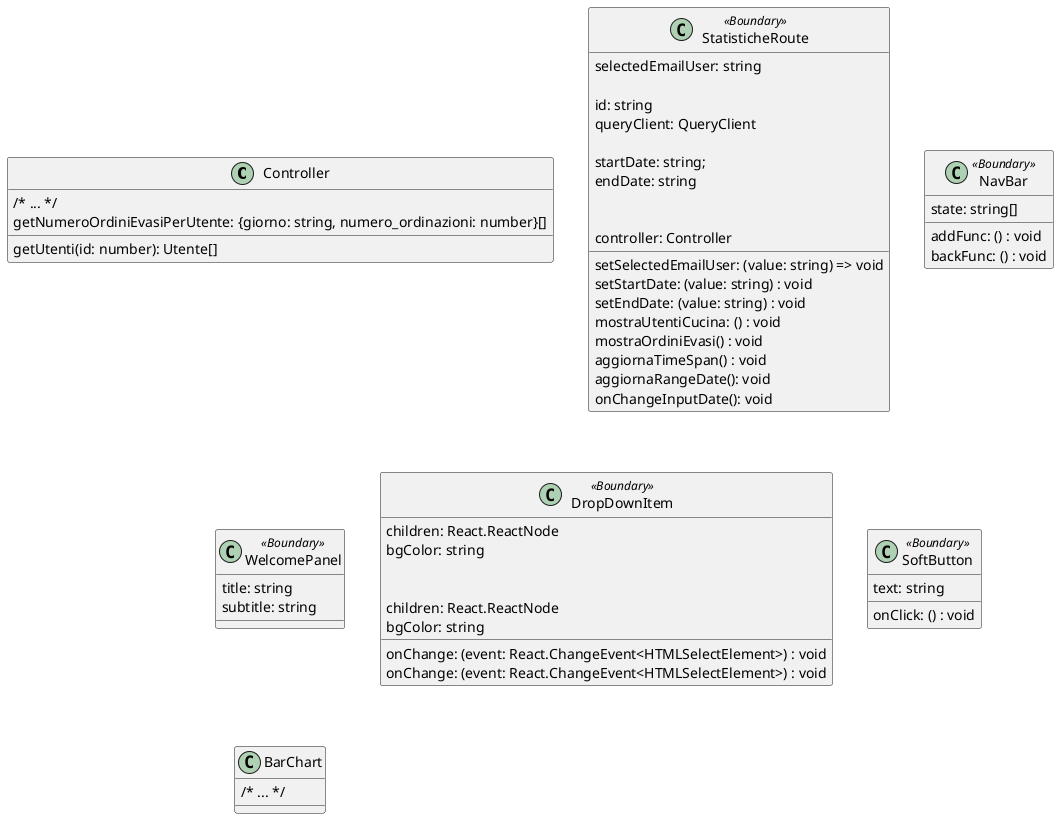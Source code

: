 @startuml Statistiche

class Controller {
    /* ... */
    getUtenti(id: number): Utente[]
    getNumeroOrdiniEvasiPerUtente: {giorno: string, numero_ordinazioni: number}[]

}

class StatisticheRoute <<Boundary>> {
  selectedEmailUser: string
  setSelectedEmailUser: (value: string) => void

  id: string
  queryClient: QueryClient

  startDate: string;
  endDate: string

  setStartDate: (value: string) : void
  setEndDate: (value: string) : void

  controller: Controller

  mostraUtentiCucina: () : void
  mostraOrdiniEvasi() : void
  aggiornaTimeSpan() : void
  aggiornaRangeDate(): void
  onChangeInputDate(): void

}

class NavBar <<Boundary>> {

	addFunc: () : void
	backFunc: () : void
	state: string[]
}

class WelcomePanel <<Boundary>> {

    title: string
    subtitle: string

}

class DropDownItem <<Boundary>> {

    children: React.ReactNode
    onChange: (event: React.ChangeEvent<HTMLSelectElement>) : void
    bgColor: string

}

class DropDownItem <<Boundary>> {

    children: React.ReactNode
    onChange: (event: React.ChangeEvent<HTMLSelectElement>) : void
    bgColor: string

}


class SoftButton <<Boundary>> {

    text: string
    onClick: () : void

}

class BarChart {
  /* ... */
}


@enduml
